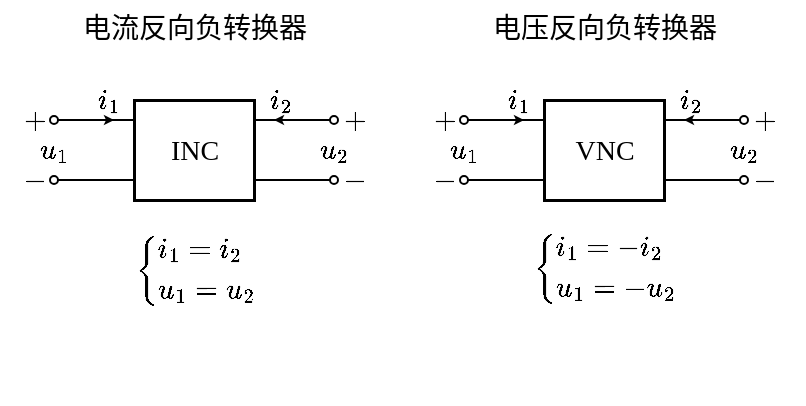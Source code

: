 <mxfile version="16.5.1" type="device"><diagram id="j4ndfHB6Sy0Hv7ED1f8c" name="第 1 页"><mxGraphModel dx="273" dy="391" grid="1" gridSize="5" guides="1" tooltips="1" connect="1" arrows="1" fold="1" page="1" pageScale="1" pageWidth="827" pageHeight="1169" math="1" shadow="0"><root><mxCell id="0"/><mxCell id="1" parent="0"/><mxCell id="Pf56XvXYfEgXcmLE3haT-1" value="" style="rounded=0;whiteSpace=wrap;html=1;strokeWidth=1.5;" vertex="1" parent="1"><mxGeometry x="360" y="200" width="60" height="50" as="geometry"/></mxCell><mxCell id="Pf56XvXYfEgXcmLE3haT-2" value="" style="endArrow=none;html=1;rounded=0;startArrow=oval;startFill=0;startSize=4;endSize=4;" edge="1" parent="1"><mxGeometry width="50" height="50" relative="1" as="geometry"><mxPoint x="320" y="210" as="sourcePoint"/><mxPoint x="360" y="210" as="targetPoint"/></mxGeometry></mxCell><mxCell id="Pf56XvXYfEgXcmLE3haT-3" value="" style="endArrow=none;html=1;rounded=0;startArrow=oval;startFill=0;startSize=4;endSize=4;" edge="1" parent="1"><mxGeometry width="50" height="50" relative="1" as="geometry"><mxPoint x="320" y="240" as="sourcePoint"/><mxPoint x="360" y="240" as="targetPoint"/></mxGeometry></mxCell><mxCell id="Pf56XvXYfEgXcmLE3haT-4" value="" style="endArrow=oval;html=1;rounded=0;endFill=0;startSize=4;endSize=4;" edge="1" parent="1"><mxGeometry width="50" height="50" relative="1" as="geometry"><mxPoint x="420" y="210" as="sourcePoint"/><mxPoint x="460" y="210" as="targetPoint"/></mxGeometry></mxCell><mxCell id="Pf56XvXYfEgXcmLE3haT-5" value="" style="endArrow=oval;html=1;rounded=0;endFill=0;startSize=4;endSize=4;" edge="1" parent="1"><mxGeometry width="50" height="50" relative="1" as="geometry"><mxPoint x="420" y="240" as="sourcePoint"/><mxPoint x="460" y="240" as="targetPoint"/></mxGeometry></mxCell><mxCell id="Pf56XvXYfEgXcmLE3haT-6" value="" style="endArrow=classic;html=1;rounded=0;startSize=2;endSize=2;" edge="1" parent="1"><mxGeometry width="50" height="50" relative="1" as="geometry"><mxPoint x="330" y="210" as="sourcePoint"/><mxPoint x="350" y="210" as="targetPoint"/></mxGeometry></mxCell><mxCell id="Pf56XvXYfEgXcmLE3haT-7" value="" style="endArrow=classic;html=1;rounded=0;startSize=2;endSize=2;" edge="1" parent="1"><mxGeometry width="50" height="50" relative="1" as="geometry"><mxPoint x="450" y="210" as="sourcePoint"/><mxPoint x="430" y="210" as="targetPoint"/></mxGeometry></mxCell><mxCell id="Pf56XvXYfEgXcmLE3haT-8" value="$$i_1$$" style="text;html=1;resizable=1;autosize=1;align=center;verticalAlign=middle;points=[];fillColor=none;strokeColor=none;rounded=0;movable=1;rotatable=1;deletable=1;editable=1;connectable=1;" vertex="1" parent="1"><mxGeometry x="337" y="190" width="20" height="20" as="geometry"/></mxCell><mxCell id="Pf56XvXYfEgXcmLE3haT-9" value="$$i_2$$" style="text;html=1;resizable=1;autosize=1;align=center;verticalAlign=middle;points=[];fillColor=none;strokeColor=none;rounded=0;movable=1;rotatable=1;deletable=1;editable=1;connectable=1;" vertex="1" parent="1"><mxGeometry x="403" y="190" width="60" height="20" as="geometry"/></mxCell><mxCell id="Pf56XvXYfEgXcmLE3haT-10" value="$$+$$" style="text;html=1;resizable=1;autosize=1;align=center;verticalAlign=middle;points=[];fillColor=none;strokeColor=none;rounded=0;movable=1;rotatable=1;deletable=1;editable=1;connectable=1;" vertex="1" parent="1"><mxGeometry x="300" y="200" width="20" height="20" as="geometry"/></mxCell><mxCell id="Pf56XvXYfEgXcmLE3haT-11" value="$$-$$" style="text;html=1;resizable=1;autosize=1;align=center;verticalAlign=middle;points=[];fillColor=none;strokeColor=none;rounded=0;movable=1;rotatable=1;deletable=1;editable=1;connectable=1;" vertex="1" parent="1"><mxGeometry x="302.5" y="230" width="15" height="20" as="geometry"/></mxCell><mxCell id="Pf56XvXYfEgXcmLE3haT-12" value="$$+$$" style="text;html=1;resizable=1;autosize=1;align=center;verticalAlign=middle;points=[];fillColor=none;strokeColor=none;rounded=0;movable=1;rotatable=1;deletable=1;editable=1;connectable=1;" vertex="1" parent="1"><mxGeometry x="460" y="200" width="20" height="20" as="geometry"/></mxCell><mxCell id="Pf56XvXYfEgXcmLE3haT-13" value="$$-$$" style="text;html=1;resizable=1;autosize=1;align=center;verticalAlign=middle;points=[];fillColor=none;strokeColor=none;rounded=0;movable=1;rotatable=1;deletable=1;editable=1;connectable=1;" vertex="1" parent="1"><mxGeometry x="462.5" y="230" width="15" height="20" as="geometry"/></mxCell><mxCell id="Pf56XvXYfEgXcmLE3haT-14" value="$$u_1$$" style="text;html=1;resizable=1;autosize=1;align=center;verticalAlign=middle;points=[];fillColor=none;strokeColor=none;rounded=0;movable=1;rotatable=1;deletable=1;editable=1;connectable=1;" vertex="1" parent="1"><mxGeometry x="310" y="215" width="20" height="20" as="geometry"/></mxCell><mxCell id="Pf56XvXYfEgXcmLE3haT-15" value="$$u_2$$" style="text;html=1;resizable=1;autosize=1;align=center;verticalAlign=middle;points=[];fillColor=none;strokeColor=none;rounded=0;movable=1;rotatable=1;deletable=1;editable=1;connectable=1;" vertex="1" parent="1"><mxGeometry x="430" y="215" width="60" height="20" as="geometry"/></mxCell><mxCell id="Pf56XvXYfEgXcmLE3haT-16" value="&lt;font face=&quot;Georgia&quot; style=&quot;font-size: 14px;&quot;&gt;INC&lt;/font&gt;" style="text;html=1;resizable=0;autosize=1;align=center;verticalAlign=middle;points=[];fillColor=none;strokeColor=none;rounded=0;fontSize=14;" vertex="1" parent="1"><mxGeometry x="370" y="215" width="40" height="20" as="geometry"/></mxCell><mxCell id="Pf56XvXYfEgXcmLE3haT-17" value="$$&lt;br&gt;\left\{&lt;br&gt;\begin{array}{l}&lt;br&gt;i_1=i_2\\&lt;br&gt;u_1=u_2&lt;br&gt;\end{array}&lt;br&gt;\right.&lt;br&gt;$$" style="text;html=1;resizable=1;autosize=1;align=center;verticalAlign=middle;points=[];fillColor=none;strokeColor=none;rounded=0;fontFamily=Georgia;fontSize=14;movable=1;rotatable=1;deletable=1;editable=1;connectable=1;" vertex="1" parent="1"><mxGeometry x="350" y="260" width="80" height="50" as="geometry"/></mxCell><mxCell id="Pf56XvXYfEgXcmLE3haT-18" value="&lt;font face=&quot;Microsoft Yahei&quot;&gt;电流反向负转换器&lt;/font&gt;" style="text;whiteSpace=wrap;html=1;fontSize=14;fontFamily=Georgia;align=center;" vertex="1" parent="1"><mxGeometry x="326.5" y="150" width="127" height="30" as="geometry"/></mxCell><mxCell id="Pf56XvXYfEgXcmLE3haT-19" value="" style="rounded=0;whiteSpace=wrap;html=1;strokeWidth=1.5;" vertex="1" parent="1"><mxGeometry x="565" y="200" width="60" height="50" as="geometry"/></mxCell><mxCell id="Pf56XvXYfEgXcmLE3haT-20" value="" style="endArrow=none;html=1;rounded=0;startArrow=oval;startFill=0;startSize=4;endSize=4;" edge="1" parent="1"><mxGeometry width="50" height="50" relative="1" as="geometry"><mxPoint x="525" y="210" as="sourcePoint"/><mxPoint x="565" y="210" as="targetPoint"/></mxGeometry></mxCell><mxCell id="Pf56XvXYfEgXcmLE3haT-21" value="" style="endArrow=none;html=1;rounded=0;startArrow=oval;startFill=0;startSize=4;endSize=4;" edge="1" parent="1"><mxGeometry width="50" height="50" relative="1" as="geometry"><mxPoint x="525" y="240.0" as="sourcePoint"/><mxPoint x="565" y="240.0" as="targetPoint"/></mxGeometry></mxCell><mxCell id="Pf56XvXYfEgXcmLE3haT-22" value="" style="endArrow=oval;html=1;rounded=0;endFill=0;startSize=4;endSize=4;" edge="1" parent="1"><mxGeometry width="50" height="50" relative="1" as="geometry"><mxPoint x="625" y="210" as="sourcePoint"/><mxPoint x="665" y="210" as="targetPoint"/></mxGeometry></mxCell><mxCell id="Pf56XvXYfEgXcmLE3haT-23" value="" style="endArrow=oval;html=1;rounded=0;endFill=0;startSize=4;endSize=4;" edge="1" parent="1"><mxGeometry width="50" height="50" relative="1" as="geometry"><mxPoint x="625" y="240.0" as="sourcePoint"/><mxPoint x="665" y="240.0" as="targetPoint"/></mxGeometry></mxCell><mxCell id="Pf56XvXYfEgXcmLE3haT-24" value="" style="endArrow=classic;html=1;rounded=0;startSize=2;endSize=2;" edge="1" parent="1"><mxGeometry width="50" height="50" relative="1" as="geometry"><mxPoint x="535" y="210" as="sourcePoint"/><mxPoint x="555" y="210" as="targetPoint"/></mxGeometry></mxCell><mxCell id="Pf56XvXYfEgXcmLE3haT-25" value="" style="endArrow=classic;html=1;rounded=0;startSize=2;endSize=2;" edge="1" parent="1"><mxGeometry width="50" height="50" relative="1" as="geometry"><mxPoint x="655" y="210" as="sourcePoint"/><mxPoint x="635" y="210" as="targetPoint"/></mxGeometry></mxCell><mxCell id="Pf56XvXYfEgXcmLE3haT-26" value="$$i_1$$" style="text;html=1;resizable=1;autosize=1;align=center;verticalAlign=middle;points=[];fillColor=none;strokeColor=none;rounded=0;movable=1;rotatable=1;deletable=1;editable=1;connectable=1;" vertex="1" parent="1"><mxGeometry x="542" y="190" width="20" height="20" as="geometry"/></mxCell><mxCell id="Pf56XvXYfEgXcmLE3haT-27" value="$$i_2$$" style="text;html=1;resizable=1;autosize=1;align=center;verticalAlign=middle;points=[];fillColor=none;strokeColor=none;rounded=0;movable=1;rotatable=1;deletable=1;editable=1;connectable=1;" vertex="1" parent="1"><mxGeometry x="608" y="190" width="60" height="20" as="geometry"/></mxCell><mxCell id="Pf56XvXYfEgXcmLE3haT-28" value="$$+$$" style="text;html=1;resizable=1;autosize=1;align=center;verticalAlign=middle;points=[];fillColor=none;strokeColor=none;rounded=0;movable=1;rotatable=1;deletable=1;editable=1;connectable=1;" vertex="1" parent="1"><mxGeometry x="505" y="200" width="20" height="20" as="geometry"/></mxCell><mxCell id="Pf56XvXYfEgXcmLE3haT-29" value="$$-$$" style="text;html=1;resizable=1;autosize=1;align=center;verticalAlign=middle;points=[];fillColor=none;strokeColor=none;rounded=0;movable=1;rotatable=1;deletable=1;editable=1;connectable=1;" vertex="1" parent="1"><mxGeometry x="507.5" y="230" width="15" height="20" as="geometry"/></mxCell><mxCell id="Pf56XvXYfEgXcmLE3haT-30" value="$$+$$" style="text;html=1;resizable=1;autosize=1;align=center;verticalAlign=middle;points=[];fillColor=none;strokeColor=none;rounded=0;movable=1;rotatable=1;deletable=1;editable=1;connectable=1;" vertex="1" parent="1"><mxGeometry x="665" y="200" width="20" height="20" as="geometry"/></mxCell><mxCell id="Pf56XvXYfEgXcmLE3haT-31" value="$$-$$" style="text;html=1;resizable=1;autosize=1;align=center;verticalAlign=middle;points=[];fillColor=none;strokeColor=none;rounded=0;movable=1;rotatable=1;deletable=1;editable=1;connectable=1;" vertex="1" parent="1"><mxGeometry x="667.5" y="230" width="15" height="20" as="geometry"/></mxCell><mxCell id="Pf56XvXYfEgXcmLE3haT-32" value="$$u_1$$" style="text;html=1;resizable=1;autosize=1;align=center;verticalAlign=middle;points=[];fillColor=none;strokeColor=none;rounded=0;movable=1;rotatable=1;deletable=1;editable=1;connectable=1;" vertex="1" parent="1"><mxGeometry x="515" y="215" width="20" height="20" as="geometry"/></mxCell><mxCell id="Pf56XvXYfEgXcmLE3haT-33" value="$$u_2$$" style="text;html=1;resizable=1;autosize=1;align=center;verticalAlign=middle;points=[];fillColor=none;strokeColor=none;rounded=0;movable=1;rotatable=1;deletable=1;editable=1;connectable=1;" vertex="1" parent="1"><mxGeometry x="635" y="215" width="60" height="20" as="geometry"/></mxCell><mxCell id="Pf56XvXYfEgXcmLE3haT-34" value="&lt;font face=&quot;Georgia&quot; style=&quot;font-size: 14px&quot;&gt;VNC&lt;/font&gt;" style="text;html=1;resizable=0;autosize=1;align=center;verticalAlign=middle;points=[];fillColor=none;strokeColor=none;rounded=0;fontSize=14;" vertex="1" parent="1"><mxGeometry x="575" y="212.5" width="40" height="25" as="geometry"/></mxCell><mxCell id="Pf56XvXYfEgXcmLE3haT-35" value="$$&lt;br&gt;\left\{&lt;br&gt;\begin{array}{l}&lt;br&gt;i_1=-i_2\\&lt;br&gt;u_1=-u_2&lt;br&gt;\end{array}&lt;br&gt;\right.&lt;br&gt;$$" style="text;html=1;resizable=1;autosize=1;align=center;verticalAlign=middle;points=[];fillColor=none;strokeColor=none;rounded=0;fontFamily=Georgia;fontSize=14;movable=1;rotatable=1;deletable=1;editable=1;connectable=1;" vertex="1" parent="1"><mxGeometry x="554" y="260" width="82" height="47" as="geometry"/></mxCell><mxCell id="Pf56XvXYfEgXcmLE3haT-36" value="&lt;font face=&quot;Microsoft Yahei&quot;&gt;电压反向负转换器&lt;/font&gt;" style="text;whiteSpace=wrap;html=1;fontSize=14;fontFamily=Georgia;align=center;" vertex="1" parent="1"><mxGeometry x="531.5" y="150" width="127" height="30" as="geometry"/></mxCell></root></mxGraphModel></diagram></mxfile>